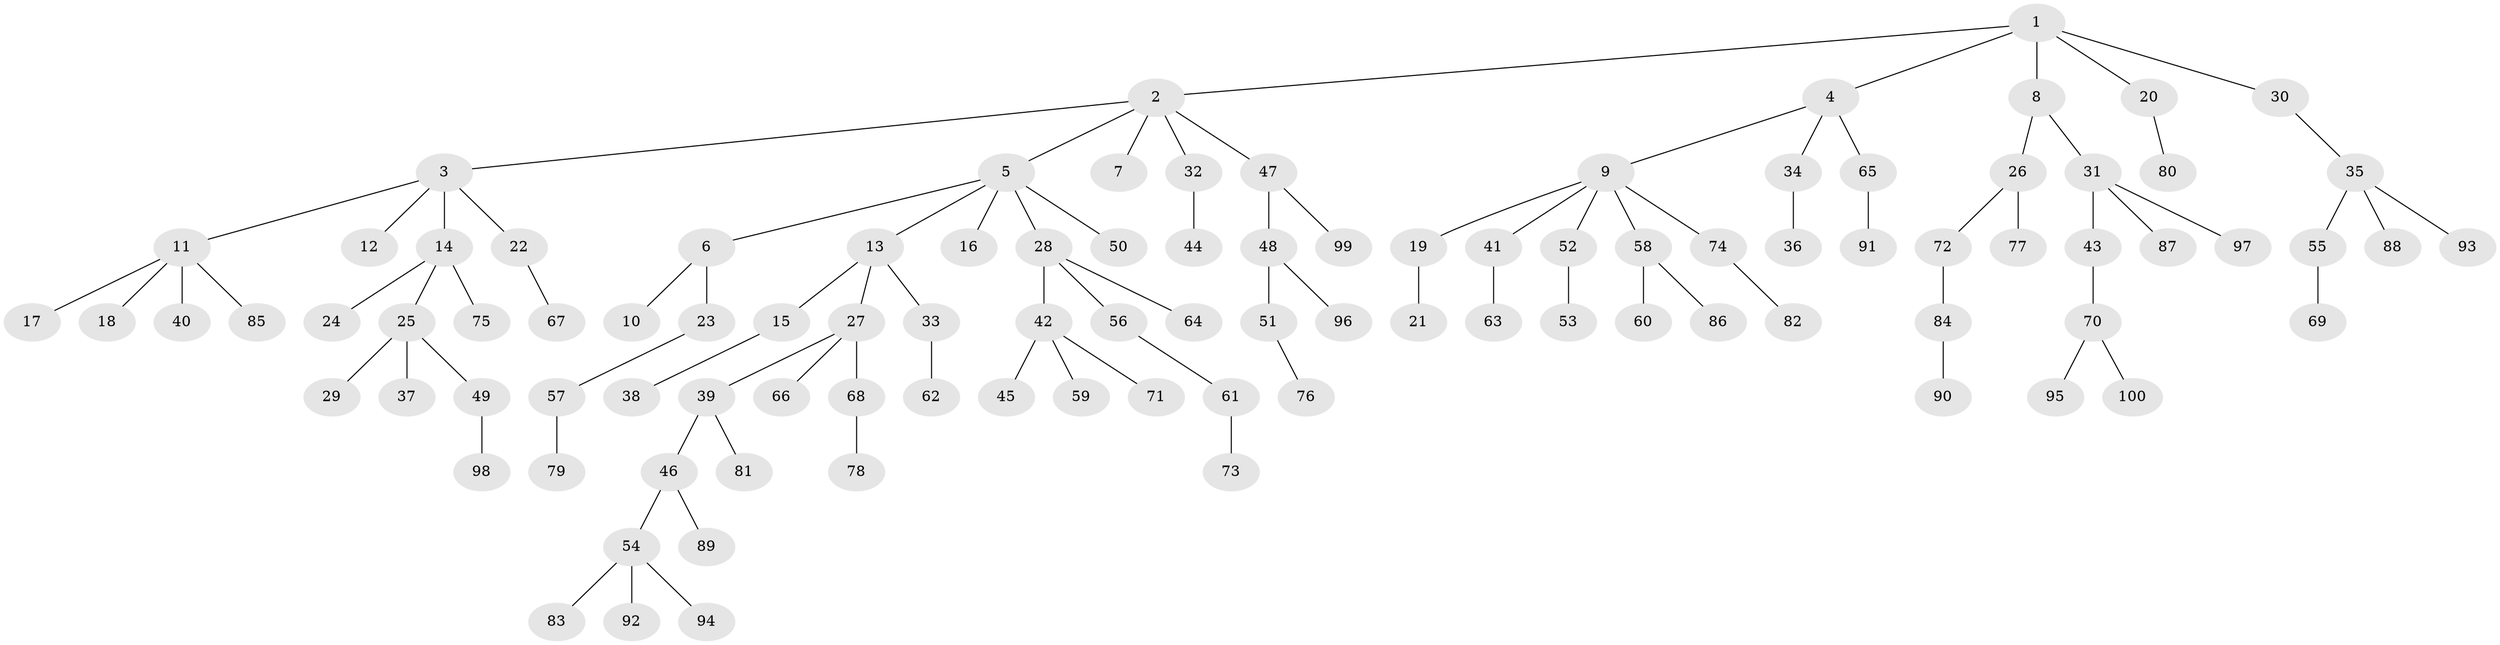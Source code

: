 // Generated by graph-tools (version 1.1) at 2025/38/02/21/25 10:38:55]
// undirected, 100 vertices, 99 edges
graph export_dot {
graph [start="1"]
  node [color=gray90,style=filled];
  1;
  2;
  3;
  4;
  5;
  6;
  7;
  8;
  9;
  10;
  11;
  12;
  13;
  14;
  15;
  16;
  17;
  18;
  19;
  20;
  21;
  22;
  23;
  24;
  25;
  26;
  27;
  28;
  29;
  30;
  31;
  32;
  33;
  34;
  35;
  36;
  37;
  38;
  39;
  40;
  41;
  42;
  43;
  44;
  45;
  46;
  47;
  48;
  49;
  50;
  51;
  52;
  53;
  54;
  55;
  56;
  57;
  58;
  59;
  60;
  61;
  62;
  63;
  64;
  65;
  66;
  67;
  68;
  69;
  70;
  71;
  72;
  73;
  74;
  75;
  76;
  77;
  78;
  79;
  80;
  81;
  82;
  83;
  84;
  85;
  86;
  87;
  88;
  89;
  90;
  91;
  92;
  93;
  94;
  95;
  96;
  97;
  98;
  99;
  100;
  1 -- 2;
  1 -- 4;
  1 -- 8;
  1 -- 20;
  1 -- 30;
  2 -- 3;
  2 -- 5;
  2 -- 7;
  2 -- 32;
  2 -- 47;
  3 -- 11;
  3 -- 12;
  3 -- 14;
  3 -- 22;
  4 -- 9;
  4 -- 34;
  4 -- 65;
  5 -- 6;
  5 -- 13;
  5 -- 16;
  5 -- 28;
  5 -- 50;
  6 -- 10;
  6 -- 23;
  8 -- 26;
  8 -- 31;
  9 -- 19;
  9 -- 41;
  9 -- 52;
  9 -- 58;
  9 -- 74;
  11 -- 17;
  11 -- 18;
  11 -- 40;
  11 -- 85;
  13 -- 15;
  13 -- 27;
  13 -- 33;
  14 -- 24;
  14 -- 25;
  14 -- 75;
  15 -- 38;
  19 -- 21;
  20 -- 80;
  22 -- 67;
  23 -- 57;
  25 -- 29;
  25 -- 37;
  25 -- 49;
  26 -- 72;
  26 -- 77;
  27 -- 39;
  27 -- 66;
  27 -- 68;
  28 -- 42;
  28 -- 56;
  28 -- 64;
  30 -- 35;
  31 -- 43;
  31 -- 87;
  31 -- 97;
  32 -- 44;
  33 -- 62;
  34 -- 36;
  35 -- 55;
  35 -- 88;
  35 -- 93;
  39 -- 46;
  39 -- 81;
  41 -- 63;
  42 -- 45;
  42 -- 59;
  42 -- 71;
  43 -- 70;
  46 -- 54;
  46 -- 89;
  47 -- 48;
  47 -- 99;
  48 -- 51;
  48 -- 96;
  49 -- 98;
  51 -- 76;
  52 -- 53;
  54 -- 83;
  54 -- 92;
  54 -- 94;
  55 -- 69;
  56 -- 61;
  57 -- 79;
  58 -- 60;
  58 -- 86;
  61 -- 73;
  65 -- 91;
  68 -- 78;
  70 -- 95;
  70 -- 100;
  72 -- 84;
  74 -- 82;
  84 -- 90;
}
